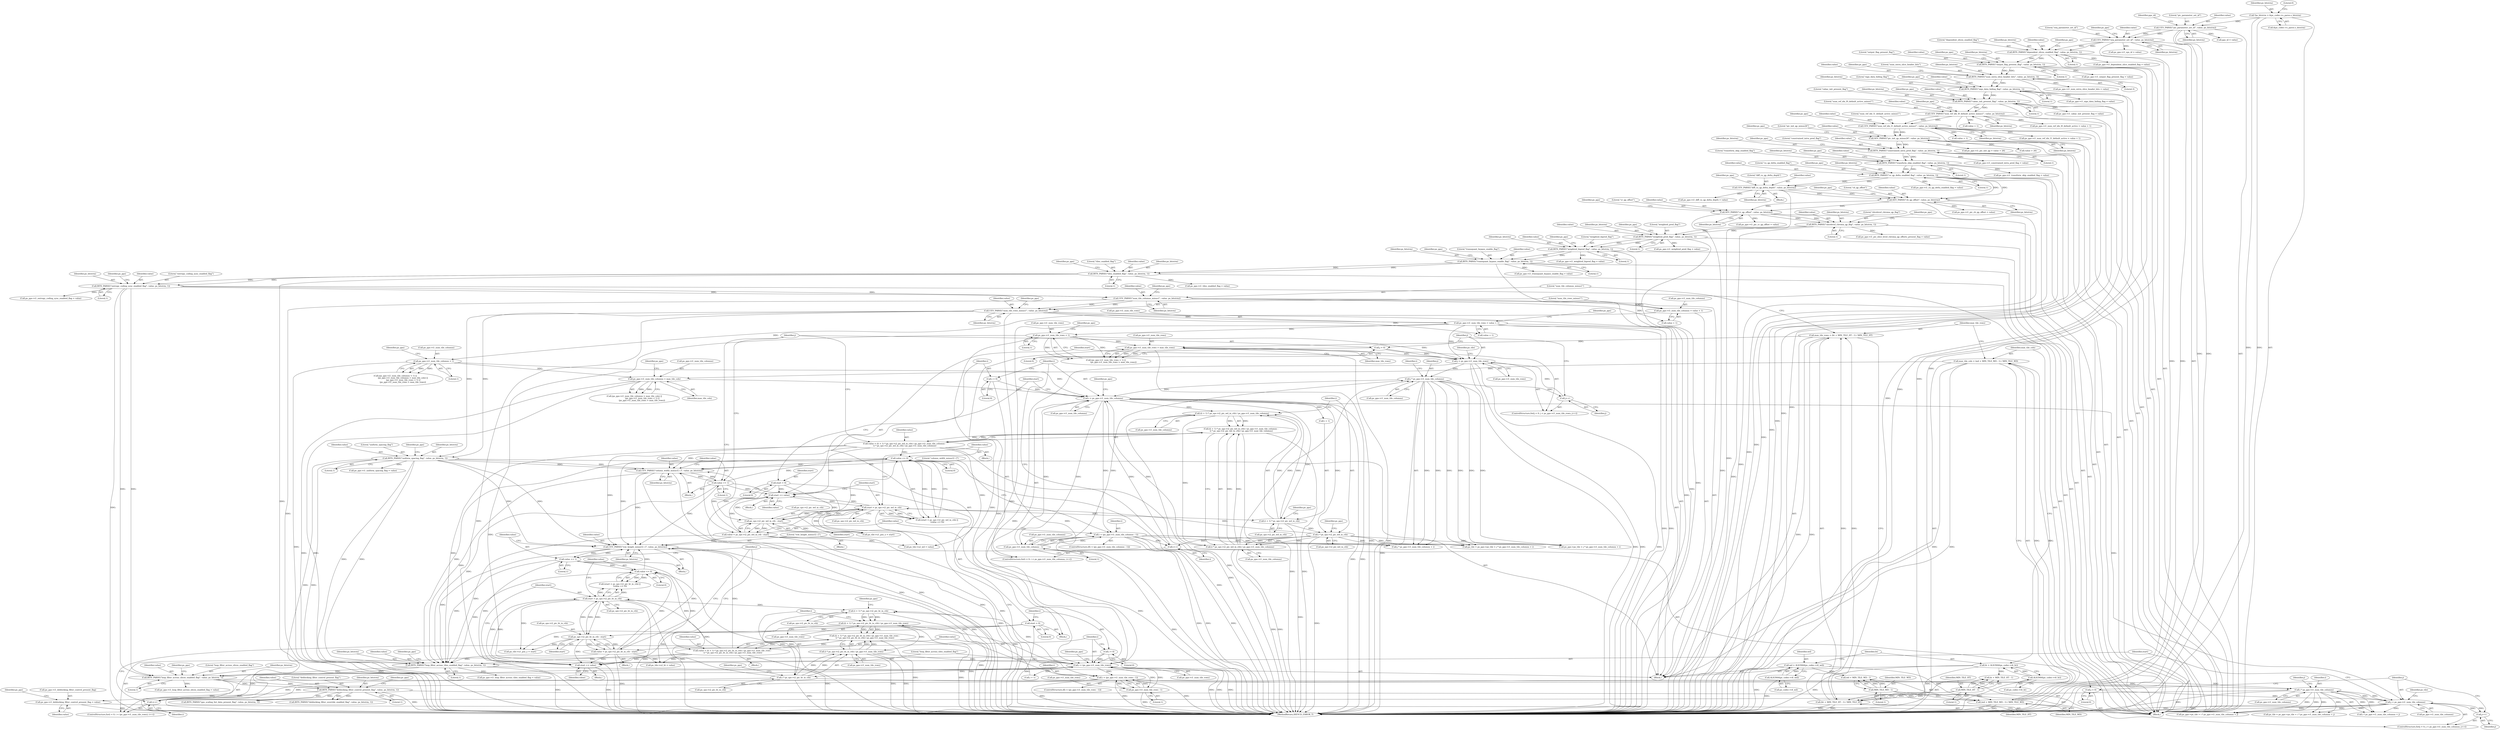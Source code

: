 digraph "0_Android_ebaa71da6362c497310377df509651974401d258@pointer" {
"1000868" [label="(Call,ps_pps->i1_deblocking_filter_control_present_flag = value)"];
"1000863" [label="(Call,BITS_PARSE(\"deblocking_filter_control_present_flag\", value, ps_bitstrm, 1))"];
"1000853" [label="(Call,BITS_PARSE(\"loop_filter_across_slices_enabled_flag\", value, ps_bitstrm, 1))"];
"1000434" [label="(Call,BITS_PARSE(\"entropy_coding_sync_enabled_flag\", value, ps_bitstrm, 1))"];
"1000424" [label="(Call,BITS_PARSE(\"tiles_enabled_flag\", value, ps_bitstrm, 1))"];
"1000414" [label="(Call,BITS_PARSE(\"transquant_bypass_enable_flag\", value, ps_bitstrm, 1))"];
"1000404" [label="(Call,BITS_PARSE(\"weighted_bipred_flag\", value, ps_bitstrm, 1))"];
"1000394" [label="(Call,BITS_PARSE(\"weighted_pred_flag\", value, ps_bitstrm, 1))"];
"1000384" [label="(Call,BITS_PARSE(\"slicelevel_chroma_qp_flag\", value, ps_bitstrm, 1))"];
"1000375" [label="(Call,SEV_PARSE(\"cr_qp_offset\", value, ps_bitstrm))"];
"1000366" [label="(Call,SEV_PARSE(\"cb_qp_offset\", value, ps_bitstrm))"];
"1000324" [label="(Call,BITS_PARSE(\"cu_qp_delta_enabled_flag\", value, ps_bitstrm, 1))"];
"1000314" [label="(Call,BITS_PARSE(\"transform_skip_enabled_flag\", value, ps_bitstrm, 1))"];
"1000304" [label="(Call,BITS_PARSE(\"constrained_intra_pred_flag\", value, ps_bitstrm, 1))"];
"1000293" [label="(Call,SEV_PARSE(\"pic_init_qp_minus26\", value, ps_bitstrm))"];
"1000282" [label="(Call,UEV_PARSE(\"num_ref_idx_l1_default_active_minus1\", value, ps_bitstrm))"];
"1000271" [label="(Call,UEV_PARSE(\"num_ref_idx_l0_default_active_minus1\", value, ps_bitstrm))"];
"1000261" [label="(Call,BITS_PARSE(\"cabac_init_present_flag\", value, ps_bitstrm, 1))"];
"1000251" [label="(Call,BITS_PARSE(\"sign_data_hiding_flag\", value, ps_bitstrm, 1))"];
"1000241" [label="(Call,BITS_PARSE(\"num_extra_slice_header_bits\", value, ps_bitstrm, 3))"];
"1000231" [label="(Call,BITS_PARSE(\"output_flag_present_flag\", value, ps_bitstrm, 1))"];
"1000221" [label="(Call,BITS_PARSE(\"dependent_slices_enabled_flag\", value, ps_bitstrm, 1))"];
"1000180" [label="(Call,UEV_PARSE(\"seq_parameter_set_id\", value, ps_bitstrm))"];
"1000138" [label="(Call,UEV_PARSE(\"pic_parameter_set_id\", value, ps_bitstrm))"];
"1000122" [label="(Call,*ps_bitstrm = &ps_codec->s_parse.s_bitstrm)"];
"1000339" [label="(Call,UEV_PARSE(\"diff_cu_qp_delta_depth\", value, ps_bitstrm))"];
"1000794" [label="(Call,BITS_PARSE(\"loop_filter_across_tiles_enabled_flag\", value, ps_bitstrm, 1))"];
"1000667" [label="(Call,value <= 0)"];
"1000599" [label="(Call,value = ((i + 1) * ps_sps->i2_pic_wd_in_ctb) / ps_pps->i1_num_tile_columns -\n (i * ps_sps->i2_pic_wd_in_ctb) / ps_pps->i1_num_tile_columns)"];
"1000601" [label="(Call,((i + 1) * ps_sps->i2_pic_wd_in_ctb) / ps_pps->i1_num_tile_columns -\n (i * ps_sps->i2_pic_wd_in_ctb) / ps_pps->i1_num_tile_columns)"];
"1000602" [label="(Call,((i + 1) * ps_sps->i2_pic_wd_in_ctb) / ps_pps->i1_num_tile_columns)"];
"1000603" [label="(Call,(i + 1) * ps_sps->i2_pic_wd_in_ctb)"];
"1000557" [label="(Call,i < ps_pps->i1_num_tile_columns)"];
"1000562" [label="(Call,i++)"];
"1000573" [label="(Call,i < (ps_pps->i1_num_tile_columns - 1))"];
"1000575" [label="(Call,ps_pps->i1_num_tile_columns - 1)"];
"1000614" [label="(Call,i * ps_sps->i2_pic_wd_in_ctb)"];
"1000554" [label="(Call,i = 0)"];
"1000641" [label="(Call,j * ps_pps->i1_num_tile_columns)"];
"1000626" [label="(Call,j < ps_pps->i1_num_tile_rows)"];
"1000631" [label="(Call,j++)"];
"1000623" [label="(Call,j = 0)"];
"1000524" [label="(Call,ps_pps->i1_num_tile_rows < 1)"];
"1000503" [label="(Call,ps_pps->i1_num_tile_rows = value + 1)"];
"1000499" [label="(Call,UEV_PARSE(\"num_tile_rows_minus1\", value, ps_bitstrm))"];
"1000488" [label="(Call,UEV_PARSE(\"num_tile_columns_minus1\", value, ps_bitstrm))"];
"1000529" [label="(Call,ps_pps->i1_num_tile_rows > max_tile_rows)"];
"1000479" [label="(Call,max_tile_rows = (ht + MIN_TILE_HT - 1) / MIN_TILE_HT)"];
"1000481" [label="(Call,(ht + MIN_TILE_HT - 1) / MIN_TILE_HT)"];
"1000462" [label="(Call,ht = ALIGN64(ps_codec->i4_ht))"];
"1000464" [label="(Call,ALIGN64(ps_codec->i4_ht))"];
"1000484" [label="(Call,MIN_TILE_HT - 1)"];
"1000613" [label="(Call,(i * ps_sps->i2_pic_wd_in_ctb) / ps_pps->i1_num_tile_columns)"];
"1000512" [label="(Call,ps_pps->i1_num_tile_columns < 1)"];
"1000492" [label="(Call,ps_pps->i1_num_tile_columns = value + 1)"];
"1000518" [label="(Call,ps_pps->i1_num_tile_columns > max_tile_cols)"];
"1000469" [label="(Call,max_tile_cols = (wd + MIN_TILE_WD - 1) / MIN_TILE_WD)"];
"1000471" [label="(Call,(wd + MIN_TILE_WD - 1) / MIN_TILE_WD)"];
"1000455" [label="(Call,wd = ALIGN64(ps_codec->i4_wd))"];
"1000457" [label="(Call,ALIGN64(ps_codec->i4_wd))"];
"1000474" [label="(Call,MIN_TILE_WD - 1)"];
"1000662" [label="(Call,start > ps_sps->i2_pic_wd_in_ctb)"];
"1000657" [label="(Call,start += value)"];
"1000585" [label="(Call,value += 1)"];
"1000581" [label="(Call,UEV_PARSE(\"column_width_minus1[ i ]\", value, ps_bitstrm))"];
"1000536" [label="(Call,BITS_PARSE(\"uniform_spacing_flag\", value, ps_bitstrm, 1))"];
"1000590" [label="(Call,value = ps_sps->i2_pic_wd_in_ctb - start)"];
"1000592" [label="(Call,ps_sps->i2_pic_wd_in_ctb - start)"];
"1000550" [label="(Call,start = 0)"];
"1000789" [label="(Call,value <= 0)"];
"1000707" [label="(Call,value += 1)"];
"1000703" [label="(Call,UEV_PARSE(\"row_height_minus1[ i ]\", value, ps_bitstrm))"];
"1000712" [label="(Call,value = ps_sps->i2_pic_ht_in_ctb - start)"];
"1000714" [label="(Call,ps_sps->i2_pic_ht_in_ctb - start)"];
"1000784" [label="(Call,start > ps_sps->i2_pic_ht_in_ctb)"];
"1000779" [label="(Call,start += value)"];
"1000721" [label="(Call,value = ((i + 1) * ps_sps->i2_pic_ht_in_ctb) / ps_pps->i1_num_tile_rows -\n (i * ps_sps->i2_pic_ht_in_ctb) / ps_pps->i1_num_tile_rows)"];
"1000723" [label="(Call,((i + 1) * ps_sps->i2_pic_ht_in_ctb) / ps_pps->i1_num_tile_rows -\n (i * ps_sps->i2_pic_ht_in_ctb) / ps_pps->i1_num_tile_rows)"];
"1000724" [label="(Call,((i + 1) * ps_sps->i2_pic_ht_in_ctb) / ps_pps->i1_num_tile_rows)"];
"1000725" [label="(Call,(i + 1) * ps_sps->i2_pic_ht_in_ctb)"];
"1000679" [label="(Call,i < (ps_pps->i1_num_tile_rows))"];
"1000676" [label="(Call,i = 0)"];
"1000684" [label="(Call,i++)"];
"1000695" [label="(Call,i < (ps_pps->i1_num_tile_rows - 1))"];
"1000697" [label="(Call,ps_pps->i1_num_tile_rows - 1)"];
"1000736" [label="(Call,i * ps_sps->i2_pic_ht_in_ctb)"];
"1000763" [label="(Call,i * ps_pps->i1_num_tile_columns)"];
"1000748" [label="(Call,j < ps_pps->i1_num_tile_columns)"];
"1000753" [label="(Call,j++)"];
"1000745" [label="(Call,j = 0)"];
"1000735" [label="(Call,(i * ps_sps->i2_pic_ht_in_ctb) / ps_pps->i1_num_tile_rows)"];
"1000672" [label="(Call,start = 0)"];
"1000516" [label="(Literal,1)"];
"1000598" [label="(Block,)"];
"1000436" [label="(Identifier,value)"];
"1000265" [label="(Literal,1)"];
"1000295" [label="(Identifier,value)"];
"1000708" [label="(Identifier,value)"];
"1000769" [label="(Call,ps_tile->u1_pos_y = start)"];
"1000181" [label="(Literal,\"seq_parameter_set_id\")"];
"1000801" [label="(Identifier,ps_pps)"];
"1000428" [label="(Literal,1)"];
"1000736" [label="(Call,i * ps_sps->i2_pic_ht_in_ctb)"];
"1000343" [label="(Call,ps_pps->i1_diff_cu_qp_delta_depth = value)"];
"1000512" [label="(Call,ps_pps->i1_num_tile_columns < 1)"];
"1000254" [label="(Identifier,ps_bitstrm)"];
"1000581" [label="(Call,UEV_PARSE(\"column_width_minus1[ i ]\", value, ps_bitstrm))"];
"1000718" [label="(Identifier,start)"];
"1000453" [label="(Block,)"];
"1000741" [label="(Call,ps_pps->i1_num_tile_rows)"];
"1000431" [label="(Identifier,ps_pps)"];
"1000139" [label="(Literal,\"pic_parameter_set_id\")"];
"1000493" [label="(Call,ps_pps->i1_num_tile_columns)"];
"1000404" [label="(Call,BITS_PARSE(\"weighted_bipred_flag\", value, ps_bitstrm, 1))"];
"1000439" [label="(Call,ps_pps->i1_entropy_coding_sync_enabled_flag = value)"];
"1000540" [label="(Literal,1)"];
"1000418" [label="(Literal,1)"];
"1000470" [label="(Identifier,max_tile_cols)"];
"1000277" [label="(Identifier,ps_pps)"];
"1000326" [label="(Identifier,value)"];
"1000563" [label="(Identifier,i)"];
"1000864" [label="(Literal,\"deblocking_filter_control_present_flag\")"];
"1000222" [label="(Literal,\"dependent_slices_enabled_flag\")"];
"1000315" [label="(Literal,\"transform_skip_enabled_flag\")"];
"1000780" [label="(Identifier,start)"];
"1000685" [label="(Identifier,i)"];
"1000754" [label="(Identifier,j)"];
"1000415" [label="(Literal,\"transquant_bypass_enable_flag\")"];
"1000675" [label="(ControlStructure,for(i = 0; i < (ps_pps->i1_num_tile_rows); i++))"];
"1000480" [label="(Identifier,max_tile_rows)"];
"1000537" [label="(Literal,\"uniform_spacing_flag\")"];
"1000252" [label="(Literal,\"sign_data_hiding_flag\")"];
"1000626" [label="(Call,j < ps_pps->i1_num_tile_rows)"];
"1000677" [label="(Identifier,i)"];
"1000711" [label="(Block,)"];
"1000518" [label="(Call,ps_pps->i1_num_tile_columns > max_tile_cols)"];
"1000377" [label="(Identifier,value)"];
"1000262" [label="(Literal,\"cabac_init_present_flag\")"];
"1000768" [label="(Identifier,j)"];
"1000123" [label="(Identifier,ps_bitstrm)"];
"1000489" [label="(Literal,\"num_tile_columns_minus1\")"];
"1000241" [label="(Call,BITS_PARSE(\"num_extra_slice_header_bits\", value, ps_bitstrm, 3))"];
"1000140" [label="(Identifier,value)"];
"1000564" [label="(Block,)"];
"1000615" [label="(Identifier,i)"];
"1000340" [label="(Literal,\"diff_cu_qp_delta_depth\")"];
"1000543" [label="(Identifier,ps_pps)"];
"1000342" [label="(Identifier,ps_bitstrm)"];
"1000282" [label="(Call,UEV_PARSE(\"num_ref_idx_l1_default_active_minus1\", value, ps_bitstrm))"];
"1000319" [label="(Call,ps_pps->i1_transform_skip_enabled_flag = value)"];
"1000122" [label="(Call,*ps_bitstrm = &ps_codec->s_parse.s_bitstrm)"];
"1000425" [label="(Literal,\"tiles_enabled_flag\")"];
"1000124" [label="(Call,&ps_codec->s_parse.s_bitstrm)"];
"1000381" [label="(Identifier,ps_pps)"];
"1000622" [label="(ControlStructure,for(j = 0; j < ps_pps->i1_num_tile_rows; j++))"];
"1000293" [label="(Call,SEV_PARSE(\"pic_init_qp_minus26\", value, ps_bitstrm))"];
"1000522" [label="(Identifier,max_tile_cols)"];
"1000642" [label="(Identifier,j)"];
"1000857" [label="(Literal,1)"];
"1000272" [label="(Literal,\"num_ref_idx_l0_default_active_minus1\")"];
"1000141" [label="(Identifier,ps_bitstrm)"];
"1000513" [label="(Call,ps_pps->i1_num_tile_columns)"];
"1000369" [label="(Identifier,ps_bitstrm)"];
"1000266" [label="(Call,ps_pps->i1_cabac_init_present_flag = value)"];
"1000703" [label="(Call,UEV_PARSE(\"row_height_minus1[ i ]\", value, ps_bitstrm))"];
"1000749" [label="(Identifier,j)"];
"1000142" [label="(Call,pps_id = value)"];
"1000733" [label="(Identifier,ps_pps)"];
"1000317" [label="(Identifier,ps_bitstrm)"];
"1000721" [label="(Call,value = ((i + 1) * ps_sps->i2_pic_ht_in_ctb) / ps_pps->i1_num_tile_rows -\n (i * ps_sps->i2_pic_ht_in_ctb) / ps_pps->i1_num_tile_rows)"];
"1000794" [label="(Call,BITS_PARSE(\"loop_filter_across_tiles_enabled_flag\", value, ps_bitstrm, 1))"];
"1000589" [label="(Block,)"];
"1000705" [label="(Identifier,value)"];
"1000610" [label="(Call,ps_pps->i1_num_tile_columns)"];
"1000434" [label="(Call,BITS_PARSE(\"entropy_coding_sync_enabled_flag\", value, ps_bitstrm, 1))"];
"1000643" [label="(Call,ps_pps->i1_num_tile_columns)"];
"1000494" [label="(Identifier,ps_pps)"];
"1000288" [label="(Identifier,ps_pps)"];
"1000243" [label="(Identifier,value)"];
"1000325" [label="(Literal,\"cu_qp_delta_enabled_flag\")"];
"1000627" [label="(Identifier,j)"];
"1000424" [label="(Call,BITS_PARSE(\"tiles_enabled_flag\", value, ps_bitstrm, 1))"];
"1000619" [label="(Call,ps_pps->i1_num_tile_columns)"];
"1000600" [label="(Identifier,value)"];
"1000396" [label="(Identifier,value)"];
"1000375" [label="(Call,SEV_PARSE(\"cr_qp_offset\", value, ps_bitstrm))"];
"1000307" [label="(Identifier,ps_bitstrm)"];
"1000774" [label="(Call,ps_tile->u2_ht = value)"];
"1000426" [label="(Identifier,value)"];
"1000623" [label="(Call,j = 0)"];
"1000732" [label="(Call,ps_pps->i1_num_tile_rows)"];
"1000471" [label="(Call,(wd + MIN_TILE_WD - 1) / MIN_TILE_WD)"];
"1000678" [label="(Literal,0)"];
"1000475" [label="(Identifier,MIN_TILE_WD)"];
"1000647" [label="(Call,ps_tile->u1_pos_x = start)"];
"1000582" [label="(Literal,\"column_width_minus1[ i ]\")"];
"1000676" [label="(Call,i = 0)"];
"1000784" [label="(Call,start > ps_sps->i2_pic_ht_in_ctb)"];
"1000311" [label="(Identifier,ps_pps)"];
"1000539" [label="(Identifier,ps_bitstrm)"];
"1000898" [label="(Call,BITS_PARSE(\"deblocking_filter_override_enabled_flag\", value, ps_bitstrm, 1))"];
"1000486" [label="(Literal,1)"];
"1000186" [label="(Identifier,ps_pps)"];
"1000746" [label="(Identifier,j)"];
"1000673" [label="(Identifier,start)"];
"1000714" [label="(Call,ps_sps->i2_pic_ht_in_ctb - start)"];
"1000416" [label="(Identifier,value)"];
"1000599" [label="(Call,value = ((i + 1) * ps_sps->i2_pic_wd_in_ctb) / ps_pps->i1_num_tile_columns -\n (i * ps_sps->i2_pic_wd_in_ctb) / ps_pps->i1_num_tile_columns)"];
"1000702" [label="(Block,)"];
"1000255" [label="(Literal,1)"];
"1000458" [label="(Call,ps_codec->i4_wd)"];
"1000488" [label="(Call,UEV_PARSE(\"num_tile_columns_minus1\", value, ps_bitstrm))"];
"1000942" [label="(Call,BITS_PARSE(\"pps_scaling_list_data_present_flag\", value, ps_bitstrm, 1))"];
"1000499" [label="(Call,UEV_PARSE(\"num_tile_rows_minus1\", value, ps_bitstrm))"];
"1000789" [label="(Call,value <= 0)"];
"1000554" [label="(Call,i = 0)"];
"1000455" [label="(Call,wd = ALIGN64(ps_codec->i4_wd))"];
"1000559" [label="(Call,ps_pps->i1_num_tile_columns)"];
"1000579" [label="(Literal,1)"];
"1000296" [label="(Identifier,ps_bitstrm)"];
"1000245" [label="(Literal,3)"];
"1000750" [label="(Call,ps_pps->i1_num_tile_columns)"];
"1000485" [label="(Identifier,MIN_TILE_HT)"];
"1000273" [label="(Identifier,value)"];
"1000528" [label="(Literal,1)"];
"1000580" [label="(Block,)"];
"1000557" [label="(Call,i < ps_pps->i1_num_tile_columns)"];
"1000795" [label="(Literal,\"loop_filter_across_tiles_enabled_flag\")"];
"1000477" [label="(Identifier,MIN_TILE_WD)"];
"1000798" [label="(Literal,1)"];
"1000720" [label="(Block,)"];
"1000584" [label="(Identifier,ps_bitstrm)"];
"1000429" [label="(Call,ps_pps->i1_tiles_enabled_flag = value)"];
"1000484" [label="(Call,MIN_TILE_HT - 1)"];
"1000290" [label="(Call,value + 1)"];
"1000686" [label="(Block,)"];
"1000758" [label="(Call,ps_pps->ps_tile + i * ps_pps->i1_num_tile_columns + j)"];
"1000232" [label="(Literal,\"output_flag_present_flag\")"];
"1000372" [label="(Identifier,ps_pps)"];
"1000492" [label="(Call,ps_pps->i1_num_tile_columns = value + 1)"];
"1000684" [label="(Call,i++)"];
"1000763" [label="(Call,i * ps_pps->i1_num_tile_columns)"];
"1000601" [label="(Call,((i + 1) * ps_sps->i2_pic_wd_in_ctb) / ps_pps->i1_num_tile_columns -\n (i * ps_sps->i2_pic_wd_in_ctb) / ps_pps->i1_num_tile_columns)"];
"1000572" [label="(ControlStructure,if(i < (ps_pps->i1_num_tile_columns - 1)))"];
"1000737" [label="(Identifier,i)"];
"1000855" [label="(Identifier,value)"];
"1000520" [label="(Identifier,ps_pps)"];
"1000314" [label="(Call,BITS_PARSE(\"transform_skip_enabled_flag\", value, ps_bitstrm, 1))"];
"1000765" [label="(Call,ps_pps->i1_num_tile_columns)"];
"1000725" [label="(Call,(i + 1) * ps_sps->i2_pic_ht_in_ctb)"];
"1000552" [label="(Literal,0)"];
"1000707" [label="(Call,value += 1)"];
"1000799" [label="(Call,ps_pps->i1_loop_filter_across_tiles_enabled_flag = value)"];
"1000397" [label="(Identifier,ps_bitstrm)"];
"1000496" [label="(Call,value + 1)"];
"1000695" [label="(Call,i < (ps_pps->i1_num_tile_rows - 1))"];
"1000709" [label="(Literal,1)"];
"1000264" [label="(Identifier,ps_bitstrm)"];
"1000268" [label="(Identifier,ps_pps)"];
"1000722" [label="(Identifier,value)"];
"1000586" [label="(Identifier,value)"];
"1000783" [label="(Call,(start > ps_sps->i2_pic_ht_in_ctb) ||\n (value <= 0))"];
"1000224" [label="(Identifier,ps_bitstrm)"];
"1000329" [label="(Call,ps_pps->i1_cu_qp_delta_enabled_flag = value)"];
"1000233" [label="(Identifier,value)"];
"1000304" [label="(Call,BITS_PARSE(\"constrained_intra_pred_flag\", value, ps_bitstrm, 1))"];
"1000691" [label="(Identifier,ps_pps)"];
"1000248" [label="(Identifier,ps_pps)"];
"1000553" [label="(ControlStructure,for(i = 0; i < ps_pps->i1_num_tile_columns; i++))"];
"1000385" [label="(Literal,\"slicelevel_chroma_qp_flag\")"];
"1000391" [label="(Identifier,ps_pps)"];
"1000180" [label="(Call,UEV_PARSE(\"seq_parameter_set_id\", value, ps_bitstrm))"];
"1000321" [label="(Identifier,ps_pps)"];
"1000587" [label="(Literal,1)"];
"1000132" [label="(Literal,0)"];
"1000866" [label="(Identifier,ps_bitstrm)"];
"1000328" [label="(Literal,1)"];
"1000613" [label="(Call,(i * ps_sps->i2_pic_wd_in_ctb) / ps_pps->i1_num_tile_columns)"];
"1000501" [label="(Identifier,value)"];
"1000607" [label="(Call,ps_sps->i2_pic_wd_in_ctb)"];
"1000696" [label="(Identifier,i)"];
"1000583" [label="(Identifier,value)"];
"1000620" [label="(Identifier,ps_pps)"];
"1000713" [label="(Identifier,value)"];
"1000791" [label="(Literal,0)"];
"1000409" [label="(Call,ps_pps->i1_weighted_bipred_flag = value)"];
"1000863" [label="(Call,BITS_PARSE(\"deblocking_filter_control_present_flag\", value, ps_bitstrm, 1))"];
"1000556" [label="(Literal,0)"];
"1000785" [label="(Identifier,start)"];
"1000370" [label="(Call,ps_pps->i1_pic_cb_qp_offset = value)"];
"1000679" [label="(Call,i < (ps_pps->i1_num_tile_rows))"];
"1000309" [label="(Call,ps_pps->i1_constrained_intra_pred_flag = value)"];
"1000438" [label="(Literal,1)"];
"1000868" [label="(Call,ps_pps->i1_deblocking_filter_control_present_flag = value)"];
"1000652" [label="(Call,ps_tile->u2_wd = value)"];
"1000242" [label="(Literal,\"num_extra_slice_header_bits\")"];
"1000386" [label="(Identifier,value)"];
"1000706" [label="(Identifier,ps_bitstrm)"];
"1000417" [label="(Identifier,ps_bitstrm)"];
"1000604" [label="(Call,i + 1)"];
"1000614" [label="(Call,i * ps_sps->i2_pic_wd_in_ctb)"];
"1000285" [label="(Identifier,ps_bitstrm)"];
"1000419" [label="(Call,ps_pps->i1_transquant_bypass_enable_flag = value)"];
"1000258" [label="(Identifier,ps_pps)"];
"1000668" [label="(Identifier,value)"];
"1000756" [label="(Call,ps_tile = ps_pps->ps_tile + i * ps_pps->i1_num_tile_columns + j)"];
"1000318" [label="(Literal,1)"];
"1000662" [label="(Call,start > ps_sps->i2_pic_wd_in_ctb)"];
"1000331" [label="(Identifier,ps_pps)"];
"1000456" [label="(Identifier,wd)"];
"1000797" [label="(Identifier,ps_bitstrm)"];
"1000263" [label="(Identifier,value)"];
"1000694" [label="(ControlStructure,if(i < (ps_pps->i1_num_tile_rows - 1)))"];
"1000341" [label="(Identifier,value)"];
"1000753" [label="(Call,j++)"];
"1000574" [label="(Identifier,i)"];
"1000435" [label="(Literal,\"entropy_coding_sync_enabled_flag\")"];
"1000251" [label="(Call,BITS_PARSE(\"sign_data_hiding_flag\", value, ps_bitstrm, 1))"];
"1000664" [label="(Call,ps_sps->i2_pic_wd_in_ctb)"];
"1000279" [label="(Call,value + 1)"];
"1000602" [label="(Call,((i + 1) * ps_sps->i2_pic_wd_in_ctb) / ps_pps->i1_num_tile_columns)"];
"1000505" [label="(Identifier,ps_pps)"];
"1000421" [label="(Identifier,ps_pps)"];
"1000503" [label="(Call,ps_pps->i1_num_tile_rows = value + 1)"];
"1000870" [label="(Identifier,ps_pps)"];
"1000462" [label="(Call,ht = ALIGN64(ps_codec->i4_ht))"];
"1000487" [label="(Identifier,MIN_TILE_HT)"];
"1000526" [label="(Identifier,ps_pps)"];
"1000624" [label="(Identifier,j)"];
"1000284" [label="(Identifier,value)"];
"1000338" [label="(Block,)"];
"1000680" [label="(Identifier,i)"];
"1000592" [label="(Call,ps_sps->i2_pic_wd_in_ctb - start)"];
"1000525" [label="(Call,ps_pps->i1_num_tile_rows)"];
"1000261" [label="(Call,BITS_PARSE(\"cabac_init_present_flag\", value, ps_bitstrm, 1))"];
"1000297" [label="(Call,ps_pps->i1_pic_init_qp = value + 26)"];
"1000457" [label="(Call,ALIGN64(ps_codec->i4_wd))"];
"1000536" [label="(Call,BITS_PARSE(\"uniform_spacing_flag\", value, ps_bitstrm, 1))"];
"1000138" [label="(Call,UEV_PARSE(\"pic_parameter_set_id\", value, ps_bitstrm))"];
"1000502" [label="(Identifier,ps_bitstrm)"];
"1000411" [label="(Identifier,ps_pps)"];
"1000223" [label="(Identifier,value)"];
"1000865" [label="(Identifier,value)"];
"1000724" [label="(Call,((i + 1) * ps_sps->i2_pic_ht_in_ctb) / ps_pps->i1_num_tile_rows)"];
"1000110" [label="(Block,)"];
"1000316" [label="(Identifier,value)"];
"1000573" [label="(Call,i < (ps_pps->i1_num_tile_columns - 1))"];
"1000490" [label="(Identifier,value)"];
"1000414" [label="(Call,BITS_PARSE(\"transquant_bypass_enable_flag\", value, ps_bitstrm, 1))"];
"1000562" [label="(Call,i++)"];
"1000575" [label="(Call,ps_pps->i1_num_tile_columns - 1)"];
"1000514" [label="(Identifier,ps_pps)"];
"1000555" [label="(Identifier,i)"];
"1000235" [label="(Literal,1)"];
"1000236" [label="(Call,ps_pps->i1_output_flag_present_flag = value)"];
"1000221" [label="(Call,BITS_PARSE(\"dependent_slices_enabled_flag\", value, ps_bitstrm, 1))"];
"1000641" [label="(Call,j * ps_pps->i1_num_tile_columns)"];
"1000672" [label="(Call,start = 0)"];
"1000858" [label="(Call,ps_pps->i1_loop_filter_across_slices_enabled_flag = value)"];
"1000531" [label="(Identifier,ps_pps)"];
"1000507" [label="(Call,value + 1)"];
"1000184" [label="(Call,ps_pps->i1_sps_id = value)"];
"1000738" [label="(Call,ps_sps->i2_pic_ht_in_ctb)"];
"1000474" [label="(Call,MIN_TILE_WD - 1)"];
"1000324" [label="(Call,BITS_PARSE(\"cu_qp_delta_enabled_flag\", value, ps_bitstrm, 1))"];
"1000463" [label="(Identifier,ht)"];
"1000437" [label="(Identifier,ps_bitstrm)"];
"1000616" [label="(Call,ps_sps->i2_pic_wd_in_ctb)"];
"1000585" [label="(Call,value += 1)"];
"1000274" [label="(Identifier,ps_bitstrm)"];
"1000238" [label="(Identifier,ps_pps)"];
"1000744" [label="(ControlStructure,for(j = 0; j < ps_pps->i1_num_tile_columns; j++))"];
"1000366" [label="(Call,SEV_PARSE(\"cb_qp_offset\", value, ps_bitstrm))"];
"1000729" [label="(Call,ps_sps->i2_pic_ht_in_ctb)"];
"1000698" [label="(Call,ps_pps->i1_num_tile_rows)"];
"1000558" [label="(Identifier,i)"];
"1000244" [label="(Identifier,ps_bitstrm)"];
"1000667" [label="(Call,value <= 0)"];
"1000781" [label="(Identifier,value)"];
"1000529" [label="(Call,ps_pps->i1_num_tile_rows > max_tile_rows)"];
"1000299" [label="(Identifier,ps_pps)"];
"1000663" [label="(Identifier,start)"];
"1000401" [label="(Identifier,ps_pps)"];
"1000674" [label="(Literal,0)"];
"1000384" [label="(Call,BITS_PARSE(\"slicelevel_chroma_qp_flag\", value, ps_bitstrm, 1))"];
"1000405" [label="(Literal,\"weighted_bipred_flag\")"];
"1000367" [label="(Literal,\"cb_qp_offset\")"];
"1000464" [label="(Call,ALIGN64(ps_codec->i4_ht))"];
"1000726" [label="(Call,i + 1)"];
"1000541" [label="(Call,ps_pps->i1_uniform_spacing_flag = value)"];
"1000345" [label="(Identifier,ps_pps)"];
"1000379" [label="(Call,ps_pps->i1_pic_cr_qp_offset = value)"];
"1000576" [label="(Call,ps_pps->i1_num_tile_columns)"];
"1000339" [label="(Call,UEV_PARSE(\"diff_cu_qp_delta_depth\", value, ps_bitstrm))"];
"1000376" [label="(Literal,\"cr_qp_offset\")"];
"1000786" [label="(Call,ps_sps->i2_pic_ht_in_ctb)"];
"1000183" [label="(Identifier,ps_bitstrm)"];
"1000640" [label="(Call,j * ps_pps->i1_num_tile_columns + i)"];
"1000569" [label="(Identifier,ps_pps)"];
"1000234" [label="(Identifier,ps_bitstrm)"];
"1000764" [label="(Identifier,i)"];
"1000860" [label="(Identifier,ps_pps)"];
"1000271" [label="(Call,UEV_PARSE(\"num_ref_idx_l0_default_active_minus1\", value, ps_bitstrm))"];
"1000869" [label="(Call,ps_pps->i1_deblocking_filter_control_present_flag)"];
"1000854" [label="(Literal,\"loop_filter_across_slices_enabled_flag\")"];
"1000712" [label="(Call,value = ps_sps->i2_pic_ht_in_ctb - start)"];
"1000294" [label="(Literal,\"pic_init_qp_minus26\")"];
"1000757" [label="(Identifier,ps_tile)"];
"1000856" [label="(Identifier,ps_bitstrm)"];
"1000657" [label="(Call,start += value)"];
"1000225" [label="(Literal,1)"];
"1000659" [label="(Identifier,value)"];
"1000517" [label="(Call,(ps_pps->i1_num_tile_columns > max_tile_cols) ||\n                         (ps_pps->i1_num_tile_rows < 1) ||\n                        (ps_pps->i1_num_tile_rows > max_tile_rows))"];
"1000465" [label="(Call,ps_codec->i4_ht)"];
"1000500" [label="(Literal,\"num_tile_rows_minus1\")"];
"1000661" [label="(Call,(start > ps_sps->i2_pic_wd_in_ctb) ||\n (value <= 0))"];
"1000628" [label="(Call,ps_pps->i1_num_tile_rows)"];
"1000790" [label="(Identifier,value)"];
"1000704" [label="(Literal,\"row_height_minus1[ i ]\")"];
"1000853" [label="(Call,BITS_PARSE(\"loop_filter_across_slices_enabled_flag\", value, ps_bitstrm, 1))"];
"1000546" [label="(Block,)"];
"1000867" [label="(Literal,1)"];
"1000701" [label="(Literal,1)"];
"1000407" [label="(Identifier,ps_bitstrm)"];
"1000715" [label="(Call,ps_sps->i2_pic_ht_in_ctb)"];
"1000551" [label="(Identifier,start)"];
"1000596" [label="(Identifier,start)"];
"1000256" [label="(Call,ps_pps->i1_sign_data_hiding_flag = value)"];
"1000283" [label="(Literal,\"num_ref_idx_l1_default_active_minus1\")"];
"1000491" [label="(Identifier,ps_bitstrm)"];
"1000286" [label="(Call,ps_pps->i1_num_ref_idx_l1_default_active = value + 1)"];
"1000472" [label="(Call,wd + MIN_TILE_WD - 1)"];
"1000872" [label="(Identifier,value)"];
"1000398" [label="(Literal,1)"];
"1000504" [label="(Call,ps_pps->i1_num_tile_rows)"];
"1000697" [label="(Call,ps_pps->i1_num_tile_rows - 1)"];
"1000658" [label="(Identifier,start)"];
"1000745" [label="(Call,j = 0)"];
"1000305" [label="(Literal,\"constrained_intra_pred_flag\")"];
"1000646" [label="(Identifier,i)"];
"1000226" [label="(Call,ps_pps->i1_dependent_slice_enabled_flag = value)"];
"1000388" [label="(Literal,1)"];
"1000875" [label="(Identifier,ps_pps)"];
"1000476" [label="(Literal,1)"];
"1000253" [label="(Identifier,value)"];
"1000394" [label="(Call,BITS_PARSE(\"weighted_pred_flag\", value, ps_bitstrm, 1))"];
"1000533" [label="(Identifier,max_tile_rows)"];
"1000387" [label="(Identifier,ps_bitstrm)"];
"1000632" [label="(Identifier,j)"];
"1000591" [label="(Identifier,value)"];
"1000634" [label="(Call,ps_tile = ps_pps->ps_tile + j * ps_pps->i1_num_tile_columns + i)"];
"1000368" [label="(Identifier,value)"];
"1000182" [label="(Identifier,value)"];
"1000427" [label="(Identifier,ps_bitstrm)"];
"1000590" [label="(Call,value = ps_sps->i2_pic_wd_in_ctb - start)"];
"1000469" [label="(Call,max_tile_cols = (wd + MIN_TILE_WD - 1) / MIN_TILE_WD)"];
"1000530" [label="(Call,ps_pps->i1_num_tile_rows)"];
"1000723" [label="(Call,((i + 1) * ps_sps->i2_pic_ht_in_ctb) / ps_pps->i1_num_tile_rows -\n (i * ps_sps->i2_pic_ht_in_ctb) / ps_pps->i1_num_tile_rows)"];
"1000327" [label="(Identifier,ps_bitstrm)"];
"1000524" [label="(Call,ps_pps->i1_num_tile_rows < 1)"];
"1000796" [label="(Identifier,value)"];
"1000408" [label="(Literal,1)"];
"1000603" [label="(Call,(i + 1) * ps_sps->i2_pic_wd_in_ctb)"];
"1000735" [label="(Call,(i * ps_sps->i2_pic_ht_in_ctb) / ps_pps->i1_num_tile_rows)"];
"1000143" [label="(Identifier,pps_id)"];
"1000399" [label="(Call,ps_pps->i1_weighted_pred_flag = value)"];
"1000669" [label="(Literal,0)"];
"1000395" [label="(Literal,\"weighted_pred_flag\")"];
"1000631" [label="(Call,j++)"];
"1000406" [label="(Identifier,value)"];
"1000511" [label="(Call,(ps_pps->i1_num_tile_columns < 1) ||\n                        (ps_pps->i1_num_tile_columns > max_tile_cols) ||\n                         (ps_pps->i1_num_tile_rows < 1) ||\n                        (ps_pps->i1_num_tile_rows > max_tile_rows))"];
"1000481" [label="(Call,(ht + MIN_TILE_HT - 1) / MIN_TILE_HT)"];
"1000308" [label="(Literal,1)"];
"1000519" [label="(Call,ps_pps->i1_num_tile_columns)"];
"1000538" [label="(Identifier,value)"];
"1000246" [label="(Call,ps_pps->i1_num_extra_slice_header_bits = value)"];
"1000636" [label="(Call,ps_pps->ps_tile + j * ps_pps->i1_num_tile_columns + i)"];
"1000523" [label="(Call,(ps_pps->i1_num_tile_rows < 1) ||\n                        (ps_pps->i1_num_tile_rows > max_tile_rows))"];
"1000479" [label="(Call,max_tile_rows = (ht + MIN_TILE_HT - 1) / MIN_TILE_HT)"];
"1000482" [label="(Call,ht + MIN_TILE_HT - 1)"];
"1000228" [label="(Identifier,ps_pps)"];
"1000389" [label="(Call,ps_pps->i1_pic_slice_level_chroma_qp_offsets_present_flag = value)"];
"1001009" [label="(MethodReturn,IHEVCD_ERROR_T)"];
"1000762" [label="(Call,i * ps_pps->i1_num_tile_columns + j)"];
"1000747" [label="(Literal,0)"];
"1000550" [label="(Call,start = 0)"];
"1000306" [label="(Identifier,value)"];
"1000275" [label="(Call,ps_pps->i1_num_ref_idx_l0_default_active = value + 1)"];
"1000625" [label="(Literal,0)"];
"1000611" [label="(Identifier,ps_pps)"];
"1000742" [label="(Identifier,ps_pps)"];
"1000378" [label="(Identifier,ps_bitstrm)"];
"1000748" [label="(Call,j < ps_pps->i1_num_tile_columns)"];
"1000681" [label="(Call,ps_pps->i1_num_tile_rows)"];
"1000441" [label="(Identifier,ps_pps)"];
"1000635" [label="(Identifier,ps_tile)"];
"1000301" [label="(Call,value + 26)"];
"1000231" [label="(Call,BITS_PARSE(\"output_flag_present_flag\", value, ps_bitstrm, 1))"];
"1000779" [label="(Call,start += value)"];
"1000593" [label="(Call,ps_sps->i2_pic_wd_in_ctb)"];
"1000868" -> "1000110"  [label="AST: "];
"1000868" -> "1000872"  [label="CFG: "];
"1000869" -> "1000868"  [label="AST: "];
"1000872" -> "1000868"  [label="AST: "];
"1000875" -> "1000868"  [label="CFG: "];
"1000868" -> "1001009"  [label="DDG: "];
"1000863" -> "1000868"  [label="DDG: "];
"1000863" -> "1000110"  [label="AST: "];
"1000863" -> "1000867"  [label="CFG: "];
"1000864" -> "1000863"  [label="AST: "];
"1000865" -> "1000863"  [label="AST: "];
"1000866" -> "1000863"  [label="AST: "];
"1000867" -> "1000863"  [label="AST: "];
"1000870" -> "1000863"  [label="CFG: "];
"1000863" -> "1001009"  [label="DDG: "];
"1000853" -> "1000863"  [label="DDG: "];
"1000853" -> "1000863"  [label="DDG: "];
"1000863" -> "1000898"  [label="DDG: "];
"1000863" -> "1000898"  [label="DDG: "];
"1000863" -> "1000942"  [label="DDG: "];
"1000863" -> "1000942"  [label="DDG: "];
"1000853" -> "1000110"  [label="AST: "];
"1000853" -> "1000857"  [label="CFG: "];
"1000854" -> "1000853"  [label="AST: "];
"1000855" -> "1000853"  [label="AST: "];
"1000856" -> "1000853"  [label="AST: "];
"1000857" -> "1000853"  [label="AST: "];
"1000860" -> "1000853"  [label="CFG: "];
"1000853" -> "1001009"  [label="DDG: "];
"1000434" -> "1000853"  [label="DDG: "];
"1000434" -> "1000853"  [label="DDG: "];
"1000794" -> "1000853"  [label="DDG: "];
"1000794" -> "1000853"  [label="DDG: "];
"1000853" -> "1000858"  [label="DDG: "];
"1000434" -> "1000110"  [label="AST: "];
"1000434" -> "1000438"  [label="CFG: "];
"1000435" -> "1000434"  [label="AST: "];
"1000436" -> "1000434"  [label="AST: "];
"1000437" -> "1000434"  [label="AST: "];
"1000438" -> "1000434"  [label="AST: "];
"1000441" -> "1000434"  [label="CFG: "];
"1000434" -> "1001009"  [label="DDG: "];
"1000424" -> "1000434"  [label="DDG: "];
"1000424" -> "1000434"  [label="DDG: "];
"1000434" -> "1000439"  [label="DDG: "];
"1000434" -> "1000488"  [label="DDG: "];
"1000434" -> "1000488"  [label="DDG: "];
"1000424" -> "1000110"  [label="AST: "];
"1000424" -> "1000428"  [label="CFG: "];
"1000425" -> "1000424"  [label="AST: "];
"1000426" -> "1000424"  [label="AST: "];
"1000427" -> "1000424"  [label="AST: "];
"1000428" -> "1000424"  [label="AST: "];
"1000431" -> "1000424"  [label="CFG: "];
"1000424" -> "1001009"  [label="DDG: "];
"1000414" -> "1000424"  [label="DDG: "];
"1000414" -> "1000424"  [label="DDG: "];
"1000424" -> "1000429"  [label="DDG: "];
"1000414" -> "1000110"  [label="AST: "];
"1000414" -> "1000418"  [label="CFG: "];
"1000415" -> "1000414"  [label="AST: "];
"1000416" -> "1000414"  [label="AST: "];
"1000417" -> "1000414"  [label="AST: "];
"1000418" -> "1000414"  [label="AST: "];
"1000421" -> "1000414"  [label="CFG: "];
"1000414" -> "1001009"  [label="DDG: "];
"1000404" -> "1000414"  [label="DDG: "];
"1000404" -> "1000414"  [label="DDG: "];
"1000414" -> "1000419"  [label="DDG: "];
"1000404" -> "1000110"  [label="AST: "];
"1000404" -> "1000408"  [label="CFG: "];
"1000405" -> "1000404"  [label="AST: "];
"1000406" -> "1000404"  [label="AST: "];
"1000407" -> "1000404"  [label="AST: "];
"1000408" -> "1000404"  [label="AST: "];
"1000411" -> "1000404"  [label="CFG: "];
"1000404" -> "1001009"  [label="DDG: "];
"1000394" -> "1000404"  [label="DDG: "];
"1000394" -> "1000404"  [label="DDG: "];
"1000404" -> "1000409"  [label="DDG: "];
"1000394" -> "1000110"  [label="AST: "];
"1000394" -> "1000398"  [label="CFG: "];
"1000395" -> "1000394"  [label="AST: "];
"1000396" -> "1000394"  [label="AST: "];
"1000397" -> "1000394"  [label="AST: "];
"1000398" -> "1000394"  [label="AST: "];
"1000401" -> "1000394"  [label="CFG: "];
"1000394" -> "1001009"  [label="DDG: "];
"1000384" -> "1000394"  [label="DDG: "];
"1000384" -> "1000394"  [label="DDG: "];
"1000394" -> "1000399"  [label="DDG: "];
"1000384" -> "1000110"  [label="AST: "];
"1000384" -> "1000388"  [label="CFG: "];
"1000385" -> "1000384"  [label="AST: "];
"1000386" -> "1000384"  [label="AST: "];
"1000387" -> "1000384"  [label="AST: "];
"1000388" -> "1000384"  [label="AST: "];
"1000391" -> "1000384"  [label="CFG: "];
"1000384" -> "1001009"  [label="DDG: "];
"1000375" -> "1000384"  [label="DDG: "];
"1000375" -> "1000384"  [label="DDG: "];
"1000384" -> "1000389"  [label="DDG: "];
"1000375" -> "1000110"  [label="AST: "];
"1000375" -> "1000378"  [label="CFG: "];
"1000376" -> "1000375"  [label="AST: "];
"1000377" -> "1000375"  [label="AST: "];
"1000378" -> "1000375"  [label="AST: "];
"1000381" -> "1000375"  [label="CFG: "];
"1000375" -> "1001009"  [label="DDG: "];
"1000366" -> "1000375"  [label="DDG: "];
"1000366" -> "1000375"  [label="DDG: "];
"1000375" -> "1000379"  [label="DDG: "];
"1000366" -> "1000110"  [label="AST: "];
"1000366" -> "1000369"  [label="CFG: "];
"1000367" -> "1000366"  [label="AST: "];
"1000368" -> "1000366"  [label="AST: "];
"1000369" -> "1000366"  [label="AST: "];
"1000372" -> "1000366"  [label="CFG: "];
"1000366" -> "1001009"  [label="DDG: "];
"1000324" -> "1000366"  [label="DDG: "];
"1000324" -> "1000366"  [label="DDG: "];
"1000339" -> "1000366"  [label="DDG: "];
"1000339" -> "1000366"  [label="DDG: "];
"1000366" -> "1000370"  [label="DDG: "];
"1000324" -> "1000110"  [label="AST: "];
"1000324" -> "1000328"  [label="CFG: "];
"1000325" -> "1000324"  [label="AST: "];
"1000326" -> "1000324"  [label="AST: "];
"1000327" -> "1000324"  [label="AST: "];
"1000328" -> "1000324"  [label="AST: "];
"1000331" -> "1000324"  [label="CFG: "];
"1000324" -> "1001009"  [label="DDG: "];
"1000314" -> "1000324"  [label="DDG: "];
"1000314" -> "1000324"  [label="DDG: "];
"1000324" -> "1000329"  [label="DDG: "];
"1000324" -> "1000339"  [label="DDG: "];
"1000324" -> "1000339"  [label="DDG: "];
"1000314" -> "1000110"  [label="AST: "];
"1000314" -> "1000318"  [label="CFG: "];
"1000315" -> "1000314"  [label="AST: "];
"1000316" -> "1000314"  [label="AST: "];
"1000317" -> "1000314"  [label="AST: "];
"1000318" -> "1000314"  [label="AST: "];
"1000321" -> "1000314"  [label="CFG: "];
"1000314" -> "1001009"  [label="DDG: "];
"1000304" -> "1000314"  [label="DDG: "];
"1000304" -> "1000314"  [label="DDG: "];
"1000314" -> "1000319"  [label="DDG: "];
"1000304" -> "1000110"  [label="AST: "];
"1000304" -> "1000308"  [label="CFG: "];
"1000305" -> "1000304"  [label="AST: "];
"1000306" -> "1000304"  [label="AST: "];
"1000307" -> "1000304"  [label="AST: "];
"1000308" -> "1000304"  [label="AST: "];
"1000311" -> "1000304"  [label="CFG: "];
"1000304" -> "1001009"  [label="DDG: "];
"1000293" -> "1000304"  [label="DDG: "];
"1000293" -> "1000304"  [label="DDG: "];
"1000304" -> "1000309"  [label="DDG: "];
"1000293" -> "1000110"  [label="AST: "];
"1000293" -> "1000296"  [label="CFG: "];
"1000294" -> "1000293"  [label="AST: "];
"1000295" -> "1000293"  [label="AST: "];
"1000296" -> "1000293"  [label="AST: "];
"1000299" -> "1000293"  [label="CFG: "];
"1000293" -> "1001009"  [label="DDG: "];
"1000282" -> "1000293"  [label="DDG: "];
"1000282" -> "1000293"  [label="DDG: "];
"1000293" -> "1000297"  [label="DDG: "];
"1000293" -> "1000301"  [label="DDG: "];
"1000282" -> "1000110"  [label="AST: "];
"1000282" -> "1000285"  [label="CFG: "];
"1000283" -> "1000282"  [label="AST: "];
"1000284" -> "1000282"  [label="AST: "];
"1000285" -> "1000282"  [label="AST: "];
"1000288" -> "1000282"  [label="CFG: "];
"1000282" -> "1001009"  [label="DDG: "];
"1000271" -> "1000282"  [label="DDG: "];
"1000271" -> "1000282"  [label="DDG: "];
"1000282" -> "1000286"  [label="DDG: "];
"1000282" -> "1000290"  [label="DDG: "];
"1000271" -> "1000110"  [label="AST: "];
"1000271" -> "1000274"  [label="CFG: "];
"1000272" -> "1000271"  [label="AST: "];
"1000273" -> "1000271"  [label="AST: "];
"1000274" -> "1000271"  [label="AST: "];
"1000277" -> "1000271"  [label="CFG: "];
"1000271" -> "1001009"  [label="DDG: "];
"1000261" -> "1000271"  [label="DDG: "];
"1000261" -> "1000271"  [label="DDG: "];
"1000271" -> "1000275"  [label="DDG: "];
"1000271" -> "1000279"  [label="DDG: "];
"1000261" -> "1000110"  [label="AST: "];
"1000261" -> "1000265"  [label="CFG: "];
"1000262" -> "1000261"  [label="AST: "];
"1000263" -> "1000261"  [label="AST: "];
"1000264" -> "1000261"  [label="AST: "];
"1000265" -> "1000261"  [label="AST: "];
"1000268" -> "1000261"  [label="CFG: "];
"1000261" -> "1001009"  [label="DDG: "];
"1000251" -> "1000261"  [label="DDG: "];
"1000251" -> "1000261"  [label="DDG: "];
"1000261" -> "1000266"  [label="DDG: "];
"1000251" -> "1000110"  [label="AST: "];
"1000251" -> "1000255"  [label="CFG: "];
"1000252" -> "1000251"  [label="AST: "];
"1000253" -> "1000251"  [label="AST: "];
"1000254" -> "1000251"  [label="AST: "];
"1000255" -> "1000251"  [label="AST: "];
"1000258" -> "1000251"  [label="CFG: "];
"1000251" -> "1001009"  [label="DDG: "];
"1000241" -> "1000251"  [label="DDG: "];
"1000241" -> "1000251"  [label="DDG: "];
"1000251" -> "1000256"  [label="DDG: "];
"1000241" -> "1000110"  [label="AST: "];
"1000241" -> "1000245"  [label="CFG: "];
"1000242" -> "1000241"  [label="AST: "];
"1000243" -> "1000241"  [label="AST: "];
"1000244" -> "1000241"  [label="AST: "];
"1000245" -> "1000241"  [label="AST: "];
"1000248" -> "1000241"  [label="CFG: "];
"1000241" -> "1001009"  [label="DDG: "];
"1000231" -> "1000241"  [label="DDG: "];
"1000231" -> "1000241"  [label="DDG: "];
"1000241" -> "1000246"  [label="DDG: "];
"1000231" -> "1000110"  [label="AST: "];
"1000231" -> "1000235"  [label="CFG: "];
"1000232" -> "1000231"  [label="AST: "];
"1000233" -> "1000231"  [label="AST: "];
"1000234" -> "1000231"  [label="AST: "];
"1000235" -> "1000231"  [label="AST: "];
"1000238" -> "1000231"  [label="CFG: "];
"1000231" -> "1001009"  [label="DDG: "];
"1000221" -> "1000231"  [label="DDG: "];
"1000221" -> "1000231"  [label="DDG: "];
"1000231" -> "1000236"  [label="DDG: "];
"1000221" -> "1000110"  [label="AST: "];
"1000221" -> "1000225"  [label="CFG: "];
"1000222" -> "1000221"  [label="AST: "];
"1000223" -> "1000221"  [label="AST: "];
"1000224" -> "1000221"  [label="AST: "];
"1000225" -> "1000221"  [label="AST: "];
"1000228" -> "1000221"  [label="CFG: "];
"1000221" -> "1001009"  [label="DDG: "];
"1000180" -> "1000221"  [label="DDG: "];
"1000180" -> "1000221"  [label="DDG: "];
"1000221" -> "1000226"  [label="DDG: "];
"1000180" -> "1000110"  [label="AST: "];
"1000180" -> "1000183"  [label="CFG: "];
"1000181" -> "1000180"  [label="AST: "];
"1000182" -> "1000180"  [label="AST: "];
"1000183" -> "1000180"  [label="AST: "];
"1000186" -> "1000180"  [label="CFG: "];
"1000180" -> "1001009"  [label="DDG: "];
"1000180" -> "1001009"  [label="DDG: "];
"1000138" -> "1000180"  [label="DDG: "];
"1000138" -> "1000180"  [label="DDG: "];
"1000180" -> "1000184"  [label="DDG: "];
"1000138" -> "1000110"  [label="AST: "];
"1000138" -> "1000141"  [label="CFG: "];
"1000139" -> "1000138"  [label="AST: "];
"1000140" -> "1000138"  [label="AST: "];
"1000141" -> "1000138"  [label="AST: "];
"1000143" -> "1000138"  [label="CFG: "];
"1000138" -> "1001009"  [label="DDG: "];
"1000138" -> "1001009"  [label="DDG: "];
"1000122" -> "1000138"  [label="DDG: "];
"1000138" -> "1000142"  [label="DDG: "];
"1000122" -> "1000110"  [label="AST: "];
"1000122" -> "1000124"  [label="CFG: "];
"1000123" -> "1000122"  [label="AST: "];
"1000124" -> "1000122"  [label="AST: "];
"1000132" -> "1000122"  [label="CFG: "];
"1000122" -> "1001009"  [label="DDG: "];
"1000122" -> "1001009"  [label="DDG: "];
"1000339" -> "1000338"  [label="AST: "];
"1000339" -> "1000342"  [label="CFG: "];
"1000340" -> "1000339"  [label="AST: "];
"1000341" -> "1000339"  [label="AST: "];
"1000342" -> "1000339"  [label="AST: "];
"1000345" -> "1000339"  [label="CFG: "];
"1000339" -> "1001009"  [label="DDG: "];
"1000339" -> "1000343"  [label="DDG: "];
"1000794" -> "1000453"  [label="AST: "];
"1000794" -> "1000798"  [label="CFG: "];
"1000795" -> "1000794"  [label="AST: "];
"1000796" -> "1000794"  [label="AST: "];
"1000797" -> "1000794"  [label="AST: "];
"1000798" -> "1000794"  [label="AST: "];
"1000801" -> "1000794"  [label="CFG: "];
"1000794" -> "1001009"  [label="DDG: "];
"1000667" -> "1000794"  [label="DDG: "];
"1000789" -> "1000794"  [label="DDG: "];
"1000707" -> "1000794"  [label="DDG: "];
"1000712" -> "1000794"  [label="DDG: "];
"1000721" -> "1000794"  [label="DDG: "];
"1000536" -> "1000794"  [label="DDG: "];
"1000536" -> "1000794"  [label="DDG: "];
"1000599" -> "1000794"  [label="DDG: "];
"1000585" -> "1000794"  [label="DDG: "];
"1000590" -> "1000794"  [label="DDG: "];
"1000581" -> "1000794"  [label="DDG: "];
"1000703" -> "1000794"  [label="DDG: "];
"1000794" -> "1000799"  [label="DDG: "];
"1000667" -> "1000661"  [label="AST: "];
"1000667" -> "1000669"  [label="CFG: "];
"1000668" -> "1000667"  [label="AST: "];
"1000669" -> "1000667"  [label="AST: "];
"1000661" -> "1000667"  [label="CFG: "];
"1000667" -> "1001009"  [label="DDG: "];
"1000667" -> "1000581"  [label="DDG: "];
"1000667" -> "1000661"  [label="DDG: "];
"1000667" -> "1000661"  [label="DDG: "];
"1000599" -> "1000667"  [label="DDG: "];
"1000585" -> "1000667"  [label="DDG: "];
"1000590" -> "1000667"  [label="DDG: "];
"1000667" -> "1000703"  [label="DDG: "];
"1000599" -> "1000598"  [label="AST: "];
"1000599" -> "1000601"  [label="CFG: "];
"1000600" -> "1000599"  [label="AST: "];
"1000601" -> "1000599"  [label="AST: "];
"1000624" -> "1000599"  [label="CFG: "];
"1000599" -> "1001009"  [label="DDG: "];
"1000599" -> "1000581"  [label="DDG: "];
"1000601" -> "1000599"  [label="DDG: "];
"1000601" -> "1000599"  [label="DDG: "];
"1000599" -> "1000652"  [label="DDG: "];
"1000599" -> "1000657"  [label="DDG: "];
"1000599" -> "1000703"  [label="DDG: "];
"1000601" -> "1000613"  [label="CFG: "];
"1000602" -> "1000601"  [label="AST: "];
"1000613" -> "1000601"  [label="AST: "];
"1000601" -> "1001009"  [label="DDG: "];
"1000601" -> "1001009"  [label="DDG: "];
"1000602" -> "1000601"  [label="DDG: "];
"1000602" -> "1000601"  [label="DDG: "];
"1000613" -> "1000601"  [label="DDG: "];
"1000613" -> "1000601"  [label="DDG: "];
"1000602" -> "1000610"  [label="CFG: "];
"1000603" -> "1000602"  [label="AST: "];
"1000610" -> "1000602"  [label="AST: "];
"1000615" -> "1000602"  [label="CFG: "];
"1000602" -> "1001009"  [label="DDG: "];
"1000603" -> "1000602"  [label="DDG: "];
"1000603" -> "1000602"  [label="DDG: "];
"1000557" -> "1000602"  [label="DDG: "];
"1000602" -> "1000613"  [label="DDG: "];
"1000603" -> "1000607"  [label="CFG: "];
"1000604" -> "1000603"  [label="AST: "];
"1000607" -> "1000603"  [label="AST: "];
"1000611" -> "1000603"  [label="CFG: "];
"1000603" -> "1001009"  [label="DDG: "];
"1000557" -> "1000603"  [label="DDG: "];
"1000662" -> "1000603"  [label="DDG: "];
"1000603" -> "1000614"  [label="DDG: "];
"1000557" -> "1000553"  [label="AST: "];
"1000557" -> "1000559"  [label="CFG: "];
"1000558" -> "1000557"  [label="AST: "];
"1000559" -> "1000557"  [label="AST: "];
"1000569" -> "1000557"  [label="CFG: "];
"1000673" -> "1000557"  [label="CFG: "];
"1000557" -> "1001009"  [label="DDG: "];
"1000557" -> "1001009"  [label="DDG: "];
"1000562" -> "1000557"  [label="DDG: "];
"1000554" -> "1000557"  [label="DDG: "];
"1000641" -> "1000557"  [label="DDG: "];
"1000512" -> "1000557"  [label="DDG: "];
"1000518" -> "1000557"  [label="DDG: "];
"1000613" -> "1000557"  [label="DDG: "];
"1000575" -> "1000557"  [label="DDG: "];
"1000557" -> "1000573"  [label="DDG: "];
"1000557" -> "1000575"  [label="DDG: "];
"1000557" -> "1000604"  [label="DDG: "];
"1000557" -> "1000614"  [label="DDG: "];
"1000557" -> "1000748"  [label="DDG: "];
"1000562" -> "1000553"  [label="AST: "];
"1000562" -> "1000563"  [label="CFG: "];
"1000563" -> "1000562"  [label="AST: "];
"1000558" -> "1000562"  [label="CFG: "];
"1000573" -> "1000562"  [label="DDG: "];
"1000614" -> "1000562"  [label="DDG: "];
"1000573" -> "1000572"  [label="AST: "];
"1000573" -> "1000575"  [label="CFG: "];
"1000574" -> "1000573"  [label="AST: "];
"1000575" -> "1000573"  [label="AST: "];
"1000582" -> "1000573"  [label="CFG: "];
"1000591" -> "1000573"  [label="CFG: "];
"1000573" -> "1001009"  [label="DDG: "];
"1000573" -> "1001009"  [label="DDG: "];
"1000573" -> "1001009"  [label="DDG: "];
"1000575" -> "1000573"  [label="DDG: "];
"1000575" -> "1000573"  [label="DDG: "];
"1000573" -> "1000634"  [label="DDG: "];
"1000573" -> "1000636"  [label="DDG: "];
"1000573" -> "1000640"  [label="DDG: "];
"1000575" -> "1000579"  [label="CFG: "];
"1000576" -> "1000575"  [label="AST: "];
"1000579" -> "1000575"  [label="AST: "];
"1000575" -> "1001009"  [label="DDG: "];
"1000575" -> "1000641"  [label="DDG: "];
"1000614" -> "1000613"  [label="AST: "];
"1000614" -> "1000616"  [label="CFG: "];
"1000615" -> "1000614"  [label="AST: "];
"1000616" -> "1000614"  [label="AST: "];
"1000620" -> "1000614"  [label="CFG: "];
"1000614" -> "1001009"  [label="DDG: "];
"1000614" -> "1000613"  [label="DDG: "];
"1000614" -> "1000613"  [label="DDG: "];
"1000614" -> "1000634"  [label="DDG: "];
"1000614" -> "1000636"  [label="DDG: "];
"1000614" -> "1000640"  [label="DDG: "];
"1000614" -> "1000662"  [label="DDG: "];
"1000554" -> "1000553"  [label="AST: "];
"1000554" -> "1000556"  [label="CFG: "];
"1000555" -> "1000554"  [label="AST: "];
"1000556" -> "1000554"  [label="AST: "];
"1000558" -> "1000554"  [label="CFG: "];
"1000641" -> "1000640"  [label="AST: "];
"1000641" -> "1000643"  [label="CFG: "];
"1000642" -> "1000641"  [label="AST: "];
"1000643" -> "1000641"  [label="AST: "];
"1000646" -> "1000641"  [label="CFG: "];
"1000641" -> "1001009"  [label="DDG: "];
"1000641" -> "1000631"  [label="DDG: "];
"1000641" -> "1000634"  [label="DDG: "];
"1000641" -> "1000634"  [label="DDG: "];
"1000641" -> "1000636"  [label="DDG: "];
"1000641" -> "1000636"  [label="DDG: "];
"1000641" -> "1000640"  [label="DDG: "];
"1000641" -> "1000640"  [label="DDG: "];
"1000626" -> "1000641"  [label="DDG: "];
"1000613" -> "1000641"  [label="DDG: "];
"1000626" -> "1000622"  [label="AST: "];
"1000626" -> "1000628"  [label="CFG: "];
"1000627" -> "1000626"  [label="AST: "];
"1000628" -> "1000626"  [label="AST: "];
"1000635" -> "1000626"  [label="CFG: "];
"1000658" -> "1000626"  [label="CFG: "];
"1000626" -> "1001009"  [label="DDG: "];
"1000626" -> "1001009"  [label="DDG: "];
"1000626" -> "1001009"  [label="DDG: "];
"1000631" -> "1000626"  [label="DDG: "];
"1000623" -> "1000626"  [label="DDG: "];
"1000524" -> "1000626"  [label="DDG: "];
"1000529" -> "1000626"  [label="DDG: "];
"1000503" -> "1000626"  [label="DDG: "];
"1000626" -> "1000679"  [label="DDG: "];
"1000631" -> "1000622"  [label="AST: "];
"1000631" -> "1000632"  [label="CFG: "];
"1000632" -> "1000631"  [label="AST: "];
"1000627" -> "1000631"  [label="CFG: "];
"1000623" -> "1000622"  [label="AST: "];
"1000623" -> "1000625"  [label="CFG: "];
"1000624" -> "1000623"  [label="AST: "];
"1000625" -> "1000623"  [label="AST: "];
"1000627" -> "1000623"  [label="CFG: "];
"1000524" -> "1000523"  [label="AST: "];
"1000524" -> "1000528"  [label="CFG: "];
"1000525" -> "1000524"  [label="AST: "];
"1000528" -> "1000524"  [label="AST: "];
"1000531" -> "1000524"  [label="CFG: "];
"1000523" -> "1000524"  [label="CFG: "];
"1000524" -> "1001009"  [label="DDG: "];
"1000524" -> "1000523"  [label="DDG: "];
"1000524" -> "1000523"  [label="DDG: "];
"1000503" -> "1000524"  [label="DDG: "];
"1000524" -> "1000529"  [label="DDG: "];
"1000524" -> "1000679"  [label="DDG: "];
"1000503" -> "1000453"  [label="AST: "];
"1000503" -> "1000507"  [label="CFG: "];
"1000504" -> "1000503"  [label="AST: "];
"1000507" -> "1000503"  [label="AST: "];
"1000514" -> "1000503"  [label="CFG: "];
"1000503" -> "1001009"  [label="DDG: "];
"1000503" -> "1001009"  [label="DDG: "];
"1000499" -> "1000503"  [label="DDG: "];
"1000503" -> "1000679"  [label="DDG: "];
"1000499" -> "1000453"  [label="AST: "];
"1000499" -> "1000502"  [label="CFG: "];
"1000500" -> "1000499"  [label="AST: "];
"1000501" -> "1000499"  [label="AST: "];
"1000502" -> "1000499"  [label="AST: "];
"1000505" -> "1000499"  [label="CFG: "];
"1000499" -> "1001009"  [label="DDG: "];
"1000499" -> "1001009"  [label="DDG: "];
"1000488" -> "1000499"  [label="DDG: "];
"1000488" -> "1000499"  [label="DDG: "];
"1000499" -> "1000507"  [label="DDG: "];
"1000499" -> "1000536"  [label="DDG: "];
"1000499" -> "1000536"  [label="DDG: "];
"1000488" -> "1000453"  [label="AST: "];
"1000488" -> "1000491"  [label="CFG: "];
"1000489" -> "1000488"  [label="AST: "];
"1000490" -> "1000488"  [label="AST: "];
"1000491" -> "1000488"  [label="AST: "];
"1000494" -> "1000488"  [label="CFG: "];
"1000488" -> "1001009"  [label="DDG: "];
"1000488" -> "1000492"  [label="DDG: "];
"1000488" -> "1000496"  [label="DDG: "];
"1000529" -> "1000523"  [label="AST: "];
"1000529" -> "1000533"  [label="CFG: "];
"1000530" -> "1000529"  [label="AST: "];
"1000533" -> "1000529"  [label="AST: "];
"1000523" -> "1000529"  [label="CFG: "];
"1000529" -> "1001009"  [label="DDG: "];
"1000529" -> "1001009"  [label="DDG: "];
"1000529" -> "1000523"  [label="DDG: "];
"1000529" -> "1000523"  [label="DDG: "];
"1000479" -> "1000529"  [label="DDG: "];
"1000529" -> "1000679"  [label="DDG: "];
"1000479" -> "1000453"  [label="AST: "];
"1000479" -> "1000481"  [label="CFG: "];
"1000480" -> "1000479"  [label="AST: "];
"1000481" -> "1000479"  [label="AST: "];
"1000489" -> "1000479"  [label="CFG: "];
"1000479" -> "1001009"  [label="DDG: "];
"1000479" -> "1001009"  [label="DDG: "];
"1000481" -> "1000479"  [label="DDG: "];
"1000481" -> "1000479"  [label="DDG: "];
"1000481" -> "1000487"  [label="CFG: "];
"1000482" -> "1000481"  [label="AST: "];
"1000487" -> "1000481"  [label="AST: "];
"1000481" -> "1001009"  [label="DDG: "];
"1000481" -> "1001009"  [label="DDG: "];
"1000462" -> "1000481"  [label="DDG: "];
"1000484" -> "1000481"  [label="DDG: "];
"1000484" -> "1000481"  [label="DDG: "];
"1000462" -> "1000453"  [label="AST: "];
"1000462" -> "1000464"  [label="CFG: "];
"1000463" -> "1000462"  [label="AST: "];
"1000464" -> "1000462"  [label="AST: "];
"1000470" -> "1000462"  [label="CFG: "];
"1000462" -> "1001009"  [label="DDG: "];
"1000464" -> "1000462"  [label="DDG: "];
"1000462" -> "1000482"  [label="DDG: "];
"1000464" -> "1000465"  [label="CFG: "];
"1000465" -> "1000464"  [label="AST: "];
"1000464" -> "1001009"  [label="DDG: "];
"1000484" -> "1000482"  [label="AST: "];
"1000484" -> "1000486"  [label="CFG: "];
"1000485" -> "1000484"  [label="AST: "];
"1000486" -> "1000484"  [label="AST: "];
"1000482" -> "1000484"  [label="CFG: "];
"1000484" -> "1000482"  [label="DDG: "];
"1000484" -> "1000482"  [label="DDG: "];
"1000613" -> "1000619"  [label="CFG: "];
"1000619" -> "1000613"  [label="AST: "];
"1000613" -> "1001009"  [label="DDG: "];
"1000613" -> "1001009"  [label="DDG: "];
"1000512" -> "1000511"  [label="AST: "];
"1000512" -> "1000516"  [label="CFG: "];
"1000513" -> "1000512"  [label="AST: "];
"1000516" -> "1000512"  [label="AST: "];
"1000520" -> "1000512"  [label="CFG: "];
"1000511" -> "1000512"  [label="CFG: "];
"1000512" -> "1001009"  [label="DDG: "];
"1000512" -> "1000511"  [label="DDG: "];
"1000512" -> "1000511"  [label="DDG: "];
"1000492" -> "1000512"  [label="DDG: "];
"1000512" -> "1000518"  [label="DDG: "];
"1000492" -> "1000453"  [label="AST: "];
"1000492" -> "1000496"  [label="CFG: "];
"1000493" -> "1000492"  [label="AST: "];
"1000496" -> "1000492"  [label="AST: "];
"1000500" -> "1000492"  [label="CFG: "];
"1000518" -> "1000517"  [label="AST: "];
"1000518" -> "1000522"  [label="CFG: "];
"1000519" -> "1000518"  [label="AST: "];
"1000522" -> "1000518"  [label="AST: "];
"1000526" -> "1000518"  [label="CFG: "];
"1000517" -> "1000518"  [label="CFG: "];
"1000518" -> "1001009"  [label="DDG: "];
"1000518" -> "1001009"  [label="DDG: "];
"1000518" -> "1000517"  [label="DDG: "];
"1000518" -> "1000517"  [label="DDG: "];
"1000469" -> "1000518"  [label="DDG: "];
"1000469" -> "1000453"  [label="AST: "];
"1000469" -> "1000471"  [label="CFG: "];
"1000470" -> "1000469"  [label="AST: "];
"1000471" -> "1000469"  [label="AST: "];
"1000480" -> "1000469"  [label="CFG: "];
"1000469" -> "1001009"  [label="DDG: "];
"1000469" -> "1001009"  [label="DDG: "];
"1000471" -> "1000469"  [label="DDG: "];
"1000471" -> "1000469"  [label="DDG: "];
"1000471" -> "1000477"  [label="CFG: "];
"1000472" -> "1000471"  [label="AST: "];
"1000477" -> "1000471"  [label="AST: "];
"1000471" -> "1001009"  [label="DDG: "];
"1000471" -> "1001009"  [label="DDG: "];
"1000455" -> "1000471"  [label="DDG: "];
"1000474" -> "1000471"  [label="DDG: "];
"1000474" -> "1000471"  [label="DDG: "];
"1000455" -> "1000453"  [label="AST: "];
"1000455" -> "1000457"  [label="CFG: "];
"1000456" -> "1000455"  [label="AST: "];
"1000457" -> "1000455"  [label="AST: "];
"1000463" -> "1000455"  [label="CFG: "];
"1000455" -> "1001009"  [label="DDG: "];
"1000457" -> "1000455"  [label="DDG: "];
"1000455" -> "1000472"  [label="DDG: "];
"1000457" -> "1000458"  [label="CFG: "];
"1000458" -> "1000457"  [label="AST: "];
"1000457" -> "1001009"  [label="DDG: "];
"1000474" -> "1000472"  [label="AST: "];
"1000474" -> "1000476"  [label="CFG: "];
"1000475" -> "1000474"  [label="AST: "];
"1000476" -> "1000474"  [label="AST: "];
"1000472" -> "1000474"  [label="CFG: "];
"1000474" -> "1000472"  [label="DDG: "];
"1000474" -> "1000472"  [label="DDG: "];
"1000662" -> "1000661"  [label="AST: "];
"1000662" -> "1000664"  [label="CFG: "];
"1000663" -> "1000662"  [label="AST: "];
"1000664" -> "1000662"  [label="AST: "];
"1000668" -> "1000662"  [label="CFG: "];
"1000661" -> "1000662"  [label="CFG: "];
"1000662" -> "1001009"  [label="DDG: "];
"1000662" -> "1001009"  [label="DDG: "];
"1000662" -> "1000592"  [label="DDG: "];
"1000662" -> "1000592"  [label="DDG: "];
"1000662" -> "1000647"  [label="DDG: "];
"1000662" -> "1000657"  [label="DDG: "];
"1000662" -> "1000661"  [label="DDG: "];
"1000662" -> "1000661"  [label="DDG: "];
"1000657" -> "1000662"  [label="DDG: "];
"1000592" -> "1000662"  [label="DDG: "];
"1000657" -> "1000564"  [label="AST: "];
"1000657" -> "1000659"  [label="CFG: "];
"1000658" -> "1000657"  [label="AST: "];
"1000659" -> "1000657"  [label="AST: "];
"1000663" -> "1000657"  [label="CFG: "];
"1000657" -> "1001009"  [label="DDG: "];
"1000585" -> "1000657"  [label="DDG: "];
"1000590" -> "1000657"  [label="DDG: "];
"1000592" -> "1000657"  [label="DDG: "];
"1000550" -> "1000657"  [label="DDG: "];
"1000585" -> "1000580"  [label="AST: "];
"1000585" -> "1000587"  [label="CFG: "];
"1000586" -> "1000585"  [label="AST: "];
"1000587" -> "1000585"  [label="AST: "];
"1000624" -> "1000585"  [label="CFG: "];
"1000585" -> "1000581"  [label="DDG: "];
"1000581" -> "1000585"  [label="DDG: "];
"1000585" -> "1000652"  [label="DDG: "];
"1000585" -> "1000703"  [label="DDG: "];
"1000581" -> "1000580"  [label="AST: "];
"1000581" -> "1000584"  [label="CFG: "];
"1000582" -> "1000581"  [label="AST: "];
"1000583" -> "1000581"  [label="AST: "];
"1000584" -> "1000581"  [label="AST: "];
"1000586" -> "1000581"  [label="CFG: "];
"1000581" -> "1001009"  [label="DDG: "];
"1000581" -> "1001009"  [label="DDG: "];
"1000536" -> "1000581"  [label="DDG: "];
"1000536" -> "1000581"  [label="DDG: "];
"1000590" -> "1000581"  [label="DDG: "];
"1000581" -> "1000703"  [label="DDG: "];
"1000536" -> "1000453"  [label="AST: "];
"1000536" -> "1000540"  [label="CFG: "];
"1000537" -> "1000536"  [label="AST: "];
"1000538" -> "1000536"  [label="AST: "];
"1000539" -> "1000536"  [label="AST: "];
"1000540" -> "1000536"  [label="AST: "];
"1000543" -> "1000536"  [label="CFG: "];
"1000536" -> "1001009"  [label="DDG: "];
"1000536" -> "1001009"  [label="DDG: "];
"1000536" -> "1000541"  [label="DDG: "];
"1000536" -> "1000703"  [label="DDG: "];
"1000536" -> "1000703"  [label="DDG: "];
"1000590" -> "1000589"  [label="AST: "];
"1000590" -> "1000592"  [label="CFG: "];
"1000591" -> "1000590"  [label="AST: "];
"1000592" -> "1000590"  [label="AST: "];
"1000624" -> "1000590"  [label="CFG: "];
"1000590" -> "1001009"  [label="DDG: "];
"1000592" -> "1000590"  [label="DDG: "];
"1000592" -> "1000590"  [label="DDG: "];
"1000590" -> "1000652"  [label="DDG: "];
"1000590" -> "1000703"  [label="DDG: "];
"1000592" -> "1000596"  [label="CFG: "];
"1000593" -> "1000592"  [label="AST: "];
"1000596" -> "1000592"  [label="AST: "];
"1000550" -> "1000592"  [label="DDG: "];
"1000592" -> "1000647"  [label="DDG: "];
"1000550" -> "1000546"  [label="AST: "];
"1000550" -> "1000552"  [label="CFG: "];
"1000551" -> "1000550"  [label="AST: "];
"1000552" -> "1000550"  [label="AST: "];
"1000555" -> "1000550"  [label="CFG: "];
"1000550" -> "1000647"  [label="DDG: "];
"1000789" -> "1000783"  [label="AST: "];
"1000789" -> "1000791"  [label="CFG: "];
"1000790" -> "1000789"  [label="AST: "];
"1000791" -> "1000789"  [label="AST: "];
"1000783" -> "1000789"  [label="CFG: "];
"1000789" -> "1001009"  [label="DDG: "];
"1000789" -> "1000703"  [label="DDG: "];
"1000789" -> "1000783"  [label="DDG: "];
"1000789" -> "1000783"  [label="DDG: "];
"1000707" -> "1000789"  [label="DDG: "];
"1000712" -> "1000789"  [label="DDG: "];
"1000721" -> "1000789"  [label="DDG: "];
"1000707" -> "1000702"  [label="AST: "];
"1000707" -> "1000709"  [label="CFG: "];
"1000708" -> "1000707"  [label="AST: "];
"1000709" -> "1000707"  [label="AST: "];
"1000746" -> "1000707"  [label="CFG: "];
"1000707" -> "1000703"  [label="DDG: "];
"1000703" -> "1000707"  [label="DDG: "];
"1000707" -> "1000774"  [label="DDG: "];
"1000707" -> "1000779"  [label="DDG: "];
"1000703" -> "1000702"  [label="AST: "];
"1000703" -> "1000706"  [label="CFG: "];
"1000704" -> "1000703"  [label="AST: "];
"1000705" -> "1000703"  [label="AST: "];
"1000706" -> "1000703"  [label="AST: "];
"1000708" -> "1000703"  [label="CFG: "];
"1000703" -> "1001009"  [label="DDG: "];
"1000703" -> "1001009"  [label="DDG: "];
"1000712" -> "1000703"  [label="DDG: "];
"1000721" -> "1000703"  [label="DDG: "];
"1000712" -> "1000711"  [label="AST: "];
"1000712" -> "1000714"  [label="CFG: "];
"1000713" -> "1000712"  [label="AST: "];
"1000714" -> "1000712"  [label="AST: "];
"1000746" -> "1000712"  [label="CFG: "];
"1000712" -> "1001009"  [label="DDG: "];
"1000714" -> "1000712"  [label="DDG: "];
"1000714" -> "1000712"  [label="DDG: "];
"1000712" -> "1000774"  [label="DDG: "];
"1000712" -> "1000779"  [label="DDG: "];
"1000714" -> "1000718"  [label="CFG: "];
"1000715" -> "1000714"  [label="AST: "];
"1000718" -> "1000714"  [label="AST: "];
"1000784" -> "1000714"  [label="DDG: "];
"1000784" -> "1000714"  [label="DDG: "];
"1000672" -> "1000714"  [label="DDG: "];
"1000714" -> "1000769"  [label="DDG: "];
"1000714" -> "1000779"  [label="DDG: "];
"1000714" -> "1000784"  [label="DDG: "];
"1000784" -> "1000783"  [label="AST: "];
"1000784" -> "1000786"  [label="CFG: "];
"1000785" -> "1000784"  [label="AST: "];
"1000786" -> "1000784"  [label="AST: "];
"1000790" -> "1000784"  [label="CFG: "];
"1000783" -> "1000784"  [label="CFG: "];
"1000784" -> "1001009"  [label="DDG: "];
"1000784" -> "1001009"  [label="DDG: "];
"1000784" -> "1000725"  [label="DDG: "];
"1000784" -> "1000769"  [label="DDG: "];
"1000784" -> "1000779"  [label="DDG: "];
"1000784" -> "1000783"  [label="DDG: "];
"1000784" -> "1000783"  [label="DDG: "];
"1000779" -> "1000784"  [label="DDG: "];
"1000736" -> "1000784"  [label="DDG: "];
"1000779" -> "1000686"  [label="AST: "];
"1000779" -> "1000781"  [label="CFG: "];
"1000780" -> "1000779"  [label="AST: "];
"1000781" -> "1000779"  [label="AST: "];
"1000785" -> "1000779"  [label="CFG: "];
"1000779" -> "1001009"  [label="DDG: "];
"1000721" -> "1000779"  [label="DDG: "];
"1000672" -> "1000779"  [label="DDG: "];
"1000721" -> "1000720"  [label="AST: "];
"1000721" -> "1000723"  [label="CFG: "];
"1000722" -> "1000721"  [label="AST: "];
"1000723" -> "1000721"  [label="AST: "];
"1000746" -> "1000721"  [label="CFG: "];
"1000721" -> "1001009"  [label="DDG: "];
"1000723" -> "1000721"  [label="DDG: "];
"1000723" -> "1000721"  [label="DDG: "];
"1000721" -> "1000774"  [label="DDG: "];
"1000723" -> "1000735"  [label="CFG: "];
"1000724" -> "1000723"  [label="AST: "];
"1000735" -> "1000723"  [label="AST: "];
"1000723" -> "1001009"  [label="DDG: "];
"1000723" -> "1001009"  [label="DDG: "];
"1000724" -> "1000723"  [label="DDG: "];
"1000724" -> "1000723"  [label="DDG: "];
"1000735" -> "1000723"  [label="DDG: "];
"1000735" -> "1000723"  [label="DDG: "];
"1000724" -> "1000732"  [label="CFG: "];
"1000725" -> "1000724"  [label="AST: "];
"1000732" -> "1000724"  [label="AST: "];
"1000737" -> "1000724"  [label="CFG: "];
"1000724" -> "1001009"  [label="DDG: "];
"1000725" -> "1000724"  [label="DDG: "];
"1000725" -> "1000724"  [label="DDG: "];
"1000679" -> "1000724"  [label="DDG: "];
"1000724" -> "1000735"  [label="DDG: "];
"1000725" -> "1000729"  [label="CFG: "];
"1000726" -> "1000725"  [label="AST: "];
"1000729" -> "1000725"  [label="AST: "];
"1000733" -> "1000725"  [label="CFG: "];
"1000725" -> "1001009"  [label="DDG: "];
"1000679" -> "1000725"  [label="DDG: "];
"1000725" -> "1000736"  [label="DDG: "];
"1000679" -> "1000675"  [label="AST: "];
"1000679" -> "1000681"  [label="CFG: "];
"1000680" -> "1000679"  [label="AST: "];
"1000681" -> "1000679"  [label="AST: "];
"1000691" -> "1000679"  [label="CFG: "];
"1000795" -> "1000679"  [label="CFG: "];
"1000679" -> "1001009"  [label="DDG: "];
"1000679" -> "1001009"  [label="DDG: "];
"1000679" -> "1001009"  [label="DDG: "];
"1000676" -> "1000679"  [label="DDG: "];
"1000684" -> "1000679"  [label="DDG: "];
"1000735" -> "1000679"  [label="DDG: "];
"1000697" -> "1000679"  [label="DDG: "];
"1000679" -> "1000695"  [label="DDG: "];
"1000679" -> "1000697"  [label="DDG: "];
"1000679" -> "1000726"  [label="DDG: "];
"1000679" -> "1000736"  [label="DDG: "];
"1000676" -> "1000675"  [label="AST: "];
"1000676" -> "1000678"  [label="CFG: "];
"1000677" -> "1000676"  [label="AST: "];
"1000678" -> "1000676"  [label="AST: "];
"1000680" -> "1000676"  [label="CFG: "];
"1000684" -> "1000675"  [label="AST: "];
"1000684" -> "1000685"  [label="CFG: "];
"1000685" -> "1000684"  [label="AST: "];
"1000680" -> "1000684"  [label="CFG: "];
"1000695" -> "1000684"  [label="DDG: "];
"1000736" -> "1000684"  [label="DDG: "];
"1000763" -> "1000684"  [label="DDG: "];
"1000695" -> "1000694"  [label="AST: "];
"1000695" -> "1000697"  [label="CFG: "];
"1000696" -> "1000695"  [label="AST: "];
"1000697" -> "1000695"  [label="AST: "];
"1000704" -> "1000695"  [label="CFG: "];
"1000713" -> "1000695"  [label="CFG: "];
"1000695" -> "1001009"  [label="DDG: "];
"1000695" -> "1001009"  [label="DDG: "];
"1000695" -> "1001009"  [label="DDG: "];
"1000697" -> "1000695"  [label="DDG: "];
"1000697" -> "1000695"  [label="DDG: "];
"1000695" -> "1000763"  [label="DDG: "];
"1000697" -> "1000701"  [label="CFG: "];
"1000698" -> "1000697"  [label="AST: "];
"1000701" -> "1000697"  [label="AST: "];
"1000697" -> "1001009"  [label="DDG: "];
"1000736" -> "1000735"  [label="AST: "];
"1000736" -> "1000738"  [label="CFG: "];
"1000737" -> "1000736"  [label="AST: "];
"1000738" -> "1000736"  [label="AST: "];
"1000742" -> "1000736"  [label="CFG: "];
"1000736" -> "1001009"  [label="DDG: "];
"1000736" -> "1000735"  [label="DDG: "];
"1000736" -> "1000735"  [label="DDG: "];
"1000736" -> "1000763"  [label="DDG: "];
"1000763" -> "1000762"  [label="AST: "];
"1000763" -> "1000765"  [label="CFG: "];
"1000764" -> "1000763"  [label="AST: "];
"1000765" -> "1000763"  [label="AST: "];
"1000768" -> "1000763"  [label="CFG: "];
"1000763" -> "1001009"  [label="DDG: "];
"1000763" -> "1000748"  [label="DDG: "];
"1000763" -> "1000756"  [label="DDG: "];
"1000763" -> "1000756"  [label="DDG: "];
"1000763" -> "1000758"  [label="DDG: "];
"1000763" -> "1000758"  [label="DDG: "];
"1000763" -> "1000762"  [label="DDG: "];
"1000763" -> "1000762"  [label="DDG: "];
"1000748" -> "1000763"  [label="DDG: "];
"1000748" -> "1000744"  [label="AST: "];
"1000748" -> "1000750"  [label="CFG: "];
"1000749" -> "1000748"  [label="AST: "];
"1000750" -> "1000748"  [label="AST: "];
"1000757" -> "1000748"  [label="CFG: "];
"1000780" -> "1000748"  [label="CFG: "];
"1000748" -> "1001009"  [label="DDG: "];
"1000748" -> "1001009"  [label="DDG: "];
"1000748" -> "1001009"  [label="DDG: "];
"1000753" -> "1000748"  [label="DDG: "];
"1000745" -> "1000748"  [label="DDG: "];
"1000748" -> "1000753"  [label="DDG: "];
"1000748" -> "1000756"  [label="DDG: "];
"1000748" -> "1000758"  [label="DDG: "];
"1000748" -> "1000762"  [label="DDG: "];
"1000753" -> "1000744"  [label="AST: "];
"1000753" -> "1000754"  [label="CFG: "];
"1000754" -> "1000753"  [label="AST: "];
"1000749" -> "1000753"  [label="CFG: "];
"1000745" -> "1000744"  [label="AST: "];
"1000745" -> "1000747"  [label="CFG: "];
"1000746" -> "1000745"  [label="AST: "];
"1000747" -> "1000745"  [label="AST: "];
"1000749" -> "1000745"  [label="CFG: "];
"1000735" -> "1000741"  [label="CFG: "];
"1000741" -> "1000735"  [label="AST: "];
"1000735" -> "1001009"  [label="DDG: "];
"1000735" -> "1001009"  [label="DDG: "];
"1000672" -> "1000546"  [label="AST: "];
"1000672" -> "1000674"  [label="CFG: "];
"1000673" -> "1000672"  [label="AST: "];
"1000674" -> "1000672"  [label="AST: "];
"1000677" -> "1000672"  [label="CFG: "];
"1000672" -> "1001009"  [label="DDG: "];
"1000672" -> "1000769"  [label="DDG: "];
}
